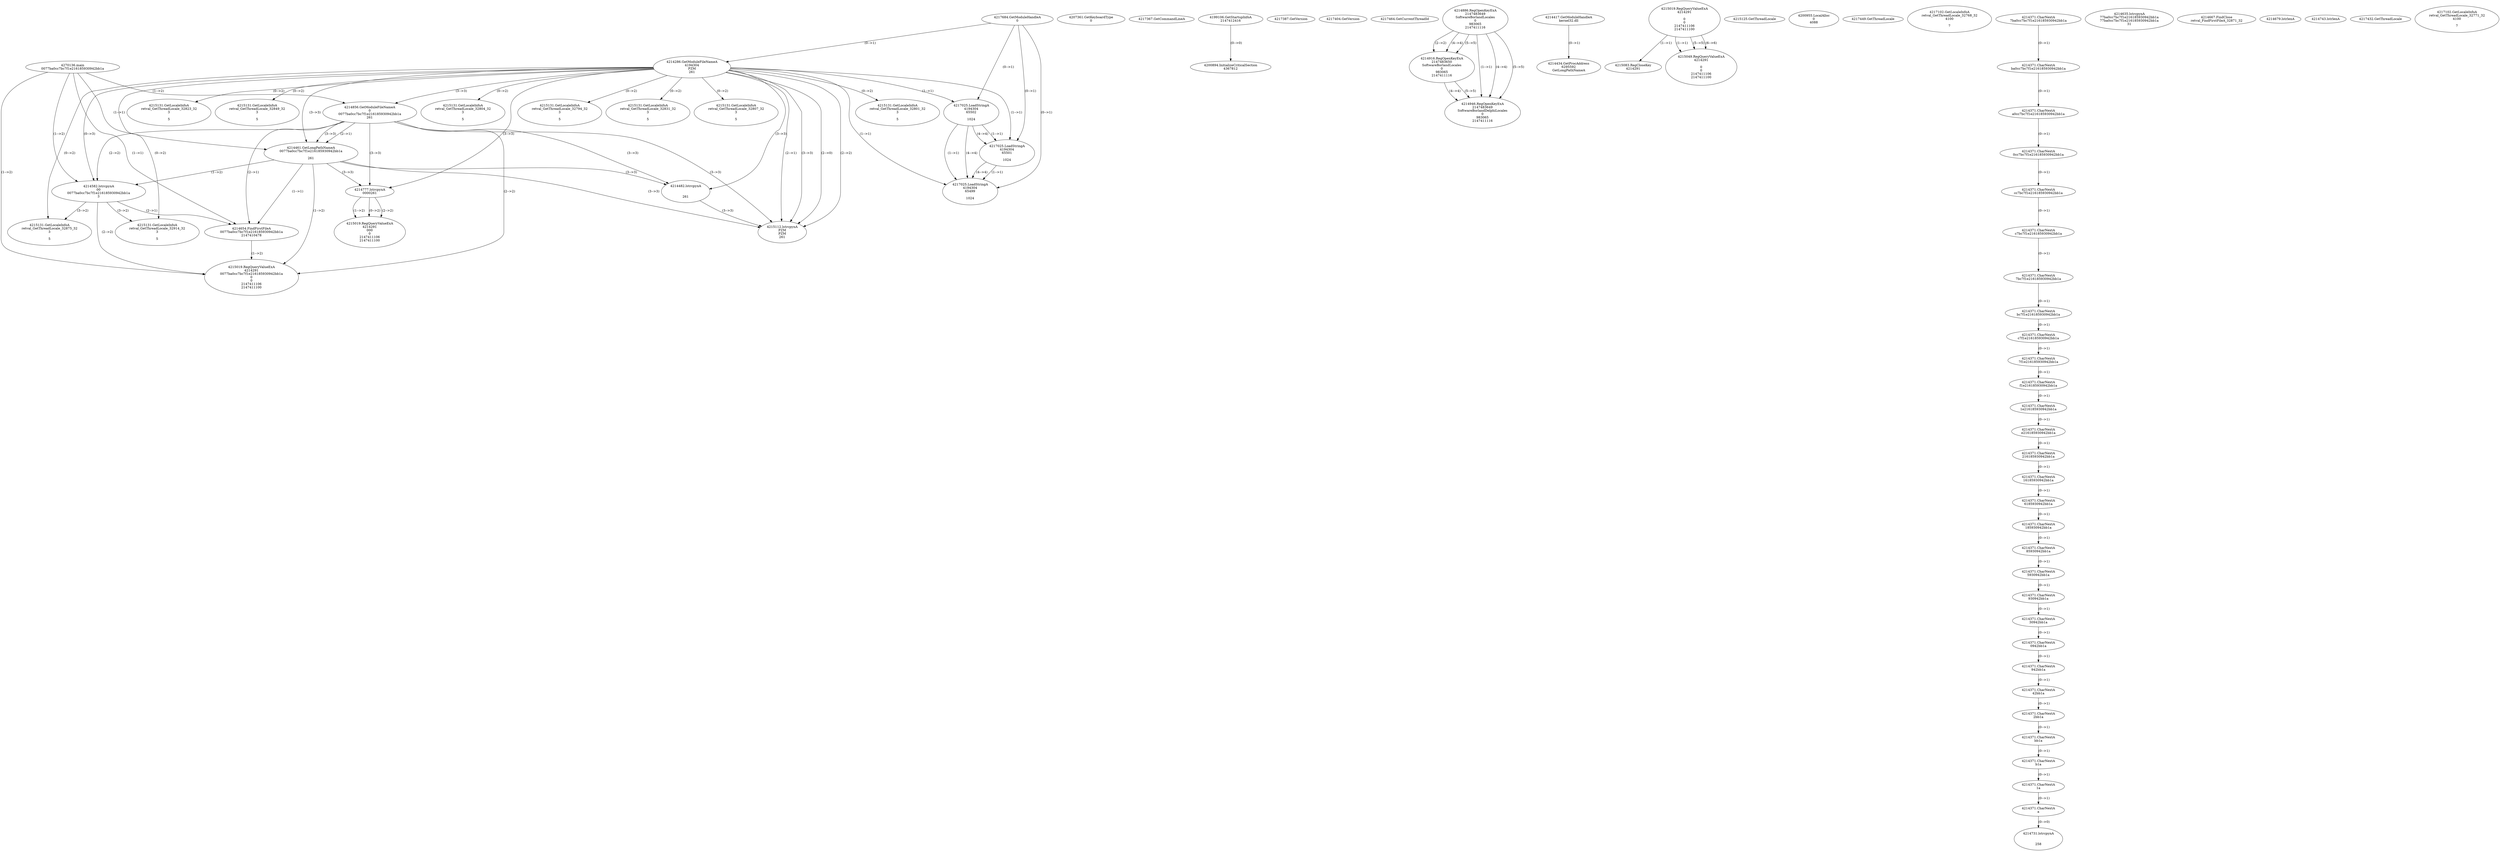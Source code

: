 // Global SCDG with merge call
digraph {
	0 [label="4270136.main
0077ba0cc7bc7f1e216185930942bb1a"]
	1 [label="4217684.GetModuleHandleA
0"]
	2 [label="4207361.GetKeyboardType
0"]
	3 [label="4217367.GetCommandLineA
"]
	4 [label="4199106.GetStartupInfoA
2147412416"]
	5 [label="4217387.GetVersion
"]
	6 [label="4217404.GetVersion
"]
	7 [label="4217464.GetCurrentThreadId
"]
	8 [label="4214286.GetModuleFileNameA
4194304
PZM
261"]
	1 -> 8 [label="(0-->1)"]
	9 [label="4214856.GetModuleFileNameA
0
0077ba0cc7bc7f1e216185930942bb1a
261"]
	0 -> 9 [label="(1-->2)"]
	8 -> 9 [label="(3-->3)"]
	10 [label="4214886.RegOpenKeyExA
2147483649
Software\Borland\Locales
0
983065
2147411116"]
	11 [label="4214916.RegOpenKeyExA
2147483650
Software\Borland\Locales
0
983065
2147411116"]
	10 -> 11 [label="(2-->2)"]
	10 -> 11 [label="(4-->4)"]
	10 -> 11 [label="(5-->5)"]
	12 [label="4214946.RegOpenKeyExA
2147483649
Software\Borland\Delphi\Locales
0
983065
2147411116"]
	10 -> 12 [label="(1-->1)"]
	10 -> 12 [label="(4-->4)"]
	11 -> 12 [label="(4-->4)"]
	10 -> 12 [label="(5-->5)"]
	11 -> 12 [label="(5-->5)"]
	13 [label="4214417.GetModuleHandleA
kernel32.dll"]
	14 [label="4214434.GetProcAddress
6295592
GetLongPathNameA"]
	13 -> 14 [label="(0-->1)"]
	15 [label="4214461.GetLongPathNameA
0077ba0cc7bc7f1e216185930942bb1a

261"]
	0 -> 15 [label="(1-->1)"]
	9 -> 15 [label="(2-->1)"]
	8 -> 15 [label="(3-->3)"]
	9 -> 15 [label="(3-->3)"]
	16 [label="4214482.lstrcpynA


261"]
	8 -> 16 [label="(3-->3)"]
	9 -> 16 [label="(3-->3)"]
	15 -> 16 [label="(3-->3)"]
	17 [label="4215019.RegQueryValueExA
4214291

0
0
2147411106
2147411100"]
	18 [label="4215083.RegCloseKey
4214291"]
	17 -> 18 [label="(1-->1)"]
	19 [label="4215112.lstrcpynA
PZM
PZM
261"]
	8 -> 19 [label="(2-->1)"]
	8 -> 19 [label="(2-->2)"]
	8 -> 19 [label="(3-->3)"]
	9 -> 19 [label="(3-->3)"]
	15 -> 19 [label="(3-->3)"]
	16 -> 19 [label="(3-->3)"]
	8 -> 19 [label="(2-->0)"]
	20 [label="4215125.GetThreadLocale
"]
	21 [label="4215131.GetLocaleInfoA
retval_GetThreadLocale_32804_32
3

5"]
	8 -> 21 [label="(0-->2)"]
	22 [label="4217025.LoadStringA
4194304
65502

1024"]
	1 -> 22 [label="(0-->1)"]
	8 -> 22 [label="(1-->1)"]
	23 [label="4217025.LoadStringA
4194304
65501

1024"]
	1 -> 23 [label="(0-->1)"]
	8 -> 23 [label="(1-->1)"]
	22 -> 23 [label="(1-->1)"]
	22 -> 23 [label="(4-->4)"]
	24 [label="4217025.LoadStringA
4194304
65499

1024"]
	1 -> 24 [label="(0-->1)"]
	8 -> 24 [label="(1-->1)"]
	22 -> 24 [label="(1-->1)"]
	23 -> 24 [label="(1-->1)"]
	22 -> 24 [label="(4-->4)"]
	23 -> 24 [label="(4-->4)"]
	25 [label="4200894.InitializeCriticalSection
4367812"]
	4 -> 25 [label="(0-->0)"]
	26 [label="4200955.LocalAlloc
0
4088"]
	27 [label="4217449.GetThreadLocale
"]
	28 [label="4217102.GetLocaleInfoA
retval_GetThreadLocale_32768_32
4100

7"]
	29 [label="4214582.lstrcpynA
00
0077ba0cc7bc7f1e216185930942bb1a
3"]
	0 -> 29 [label="(1-->2)"]
	9 -> 29 [label="(2-->2)"]
	15 -> 29 [label="(1-->2)"]
	8 -> 29 [label="(0-->3)"]
	30 [label="4214371.CharNextA
7ba0cc7bc7f1e216185930942bb1a"]
	31 [label="4214371.CharNextA
ba0cc7bc7f1e216185930942bb1a"]
	30 -> 31 [label="(0-->1)"]
	32 [label="4214371.CharNextA
a0cc7bc7f1e216185930942bb1a"]
	31 -> 32 [label="(0-->1)"]
	33 [label="4214371.CharNextA
0cc7bc7f1e216185930942bb1a"]
	32 -> 33 [label="(0-->1)"]
	34 [label="4214371.CharNextA
cc7bc7f1e216185930942bb1a"]
	33 -> 34 [label="(0-->1)"]
	35 [label="4214371.CharNextA
c7bc7f1e216185930942bb1a"]
	34 -> 35 [label="(0-->1)"]
	36 [label="4214371.CharNextA
7bc7f1e216185930942bb1a"]
	35 -> 36 [label="(0-->1)"]
	37 [label="4214371.CharNextA
bc7f1e216185930942bb1a"]
	36 -> 37 [label="(0-->1)"]
	38 [label="4214371.CharNextA
c7f1e216185930942bb1a"]
	37 -> 38 [label="(0-->1)"]
	39 [label="4214371.CharNextA
7f1e216185930942bb1a"]
	38 -> 39 [label="(0-->1)"]
	40 [label="4214371.CharNextA
f1e216185930942bb1a"]
	39 -> 40 [label="(0-->1)"]
	41 [label="4214371.CharNextA
1e216185930942bb1a"]
	40 -> 41 [label="(0-->1)"]
	42 [label="4214371.CharNextA
e216185930942bb1a"]
	41 -> 42 [label="(0-->1)"]
	43 [label="4214371.CharNextA
216185930942bb1a"]
	42 -> 43 [label="(0-->1)"]
	44 [label="4214371.CharNextA
16185930942bb1a"]
	43 -> 44 [label="(0-->1)"]
	45 [label="4214371.CharNextA
6185930942bb1a"]
	44 -> 45 [label="(0-->1)"]
	46 [label="4214371.CharNextA
185930942bb1a"]
	45 -> 46 [label="(0-->1)"]
	47 [label="4214371.CharNextA
85930942bb1a"]
	46 -> 47 [label="(0-->1)"]
	48 [label="4214371.CharNextA
5930942bb1a"]
	47 -> 48 [label="(0-->1)"]
	49 [label="4214371.CharNextA
930942bb1a"]
	48 -> 49 [label="(0-->1)"]
	50 [label="4214371.CharNextA
30942bb1a"]
	49 -> 50 [label="(0-->1)"]
	51 [label="4214371.CharNextA
0942bb1a"]
	50 -> 51 [label="(0-->1)"]
	52 [label="4214371.CharNextA
942bb1a"]
	51 -> 52 [label="(0-->1)"]
	53 [label="4214371.CharNextA
42bb1a"]
	52 -> 53 [label="(0-->1)"]
	54 [label="4214371.CharNextA
2bb1a"]
	53 -> 54 [label="(0-->1)"]
	55 [label="4214371.CharNextA
bb1a"]
	54 -> 55 [label="(0-->1)"]
	56 [label="4214371.CharNextA
b1a"]
	55 -> 56 [label="(0-->1)"]
	57 [label="4214371.CharNextA
1a"]
	56 -> 57 [label="(0-->1)"]
	58 [label="4214371.CharNextA
a"]
	57 -> 58 [label="(0-->1)"]
	59 [label="4214635.lstrcpynA
77ba0cc7bc7f1e216185930942bb1a
77ba0cc7bc7f1e216185930942bb1a
31"]
	60 [label="4214654.FindFirstFileA
0077ba0cc7bc7f1e216185930942bb1a
2147410478"]
	0 -> 60 [label="(1-->1)"]
	9 -> 60 [label="(2-->1)"]
	15 -> 60 [label="(1-->1)"]
	29 -> 60 [label="(2-->1)"]
	61 [label="4214667.FindClose
retval_FindFirstFileA_32871_32"]
	62 [label="4214679.lstrlenA
"]
	63 [label="4214731.lstrcpynA


258"]
	58 -> 63 [label="(0-->0)"]
	64 [label="4214743.lstrlenA
"]
	65 [label="4214777.lstrcpynA
00\
00\
261"]
	8 -> 65 [label="(3-->3)"]
	9 -> 65 [label="(3-->3)"]
	15 -> 65 [label="(3-->3)"]
	66 [label="4215019.RegQueryValueExA
4214291
00\
0
0
2147411106
2147411100"]
	65 -> 66 [label="(1-->2)"]
	65 -> 66 [label="(2-->2)"]
	65 -> 66 [label="(0-->2)"]
	67 [label="4215131.GetLocaleInfoA
retval_GetThreadLocale_32914_32
3

5"]
	8 -> 67 [label="(0-->2)"]
	29 -> 67 [label="(3-->2)"]
	68 [label="4215019.RegQueryValueExA
4214291
0077ba0cc7bc7f1e216185930942bb1a
0
0
2147411106
2147411100"]
	0 -> 68 [label="(1-->2)"]
	9 -> 68 [label="(2-->2)"]
	15 -> 68 [label="(1-->2)"]
	29 -> 68 [label="(2-->2)"]
	60 -> 68 [label="(1-->2)"]
	69 [label="4215131.GetLocaleInfoA
retval_GetThreadLocale_32875_32
3

5"]
	8 -> 69 [label="(0-->2)"]
	29 -> 69 [label="(3-->2)"]
	70 [label="4215049.RegQueryValueExA
4214291

0
0
2147411106
2147411100"]
	17 -> 70 [label="(1-->1)"]
	17 -> 70 [label="(5-->5)"]
	17 -> 70 [label="(6-->6)"]
	71 [label="4215131.GetLocaleInfoA
retval_GetThreadLocale_32794_32
3

5"]
	8 -> 71 [label="(0-->2)"]
	72 [label="4217432.GetThreadLocale
"]
	73 [label="4217102.GetLocaleInfoA
retval_GetThreadLocale_32771_32
4100

7"]
	74 [label="4215131.GetLocaleInfoA
retval_GetThreadLocale_32831_32
3

5"]
	8 -> 74 [label="(0-->2)"]
	75 [label="4215131.GetLocaleInfoA
retval_GetThreadLocale_32807_32
3

5"]
	8 -> 75 [label="(0-->2)"]
	76 [label="4215131.GetLocaleInfoA
retval_GetThreadLocale_32801_32
3

5"]
	8 -> 76 [label="(0-->2)"]
	77 [label="4215131.GetLocaleInfoA
retval_GetThreadLocale_32823_32
3

5"]
	8 -> 77 [label="(0-->2)"]
	78 [label="4215131.GetLocaleInfoA
retval_GetThreadLocale_32849_32
3

5"]
	8 -> 78 [label="(0-->2)"]
}
